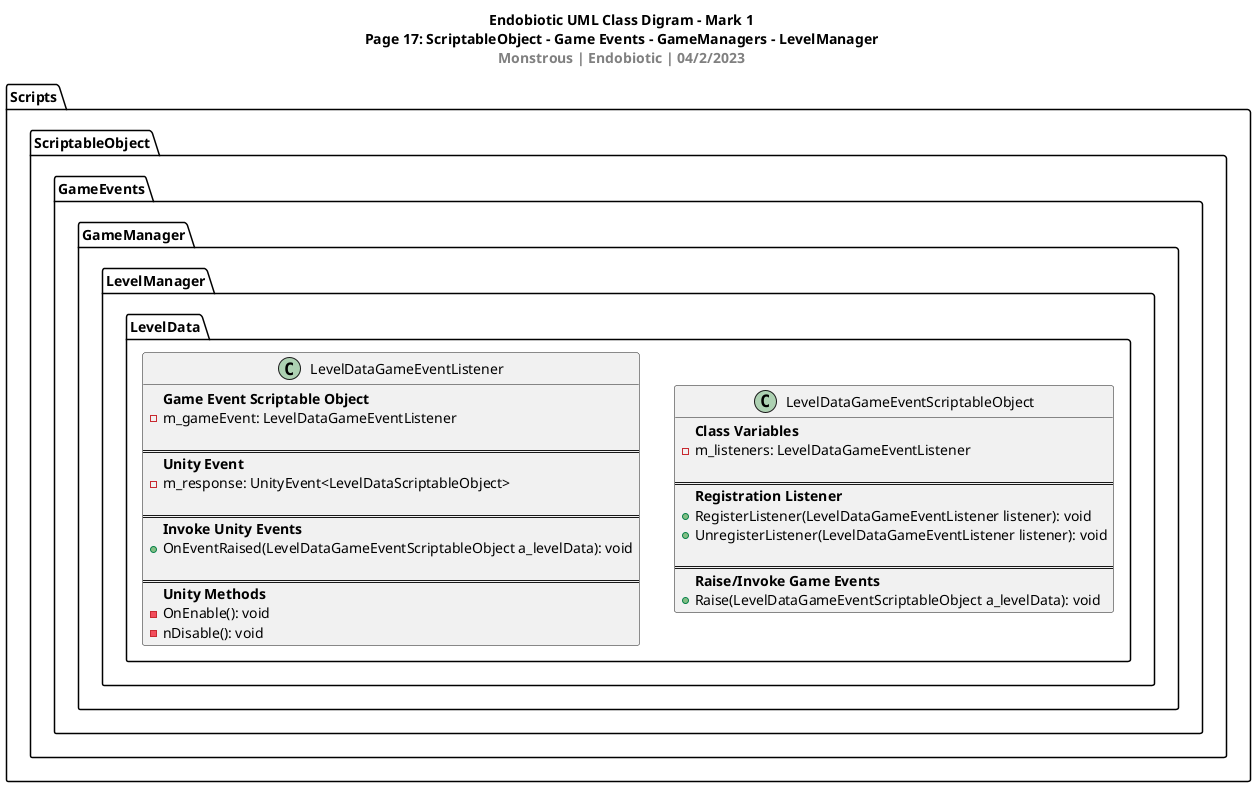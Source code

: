 @startuml Class Diagram Mark 1 - Page 17: ScriptableObject - Game Events - GameManagers - LevelManager
title Endobiotic UML Class Digram - Mark 1\nPage 17: ScriptableObject - Game Events - GameManagers - LevelManager\n<color:Gray>Monstrous | Endobiotic | 04/2/2023</color>

package Scripts <<Folder>>
{
   package ScriptableObject <<Folder>> 
    {
        package GameEvents <<Folder>> 
        {
            package GameManager <<Folder>> 
            {
                package LevelManager <<Folder>>
                {
                    package LevelData <<Folder>> 
                    {
                        class LevelDataGameEventScriptableObject 
                        {
                             <b>Class Variables
                            -m_listeners: LevelDataGameEventListener

                            ===
                            <b>Registration Listener
                            +RegisterListener(LevelDataGameEventListener listener): void
                            +UnregisterListener(LevelDataGameEventListener listener): void

                            ===
                            <b>Raise/Invoke Game Events
                            +Raise(LevelDataGameEventScriptableObject a_levelData): void
                        }

                        class LevelDataGameEventListener 
                        {
                            <b>Game Event Scriptable Object
                            -m_gameEvent: LevelDataGameEventListener

                            ===
                            <b>Unity Event
                            -m_response: UnityEvent<LevelDataScriptableObject>

                            ===
                            <b>Invoke Unity Events
                            +OnEventRaised(LevelDataGameEventScriptableObject a_levelData): void

                            ===
                            <b>Unity Methods
                            -OnEnable(): void
                            -nDisable(): void
                        }
                    }
                }
            }
        }
    } 
}

@enduml